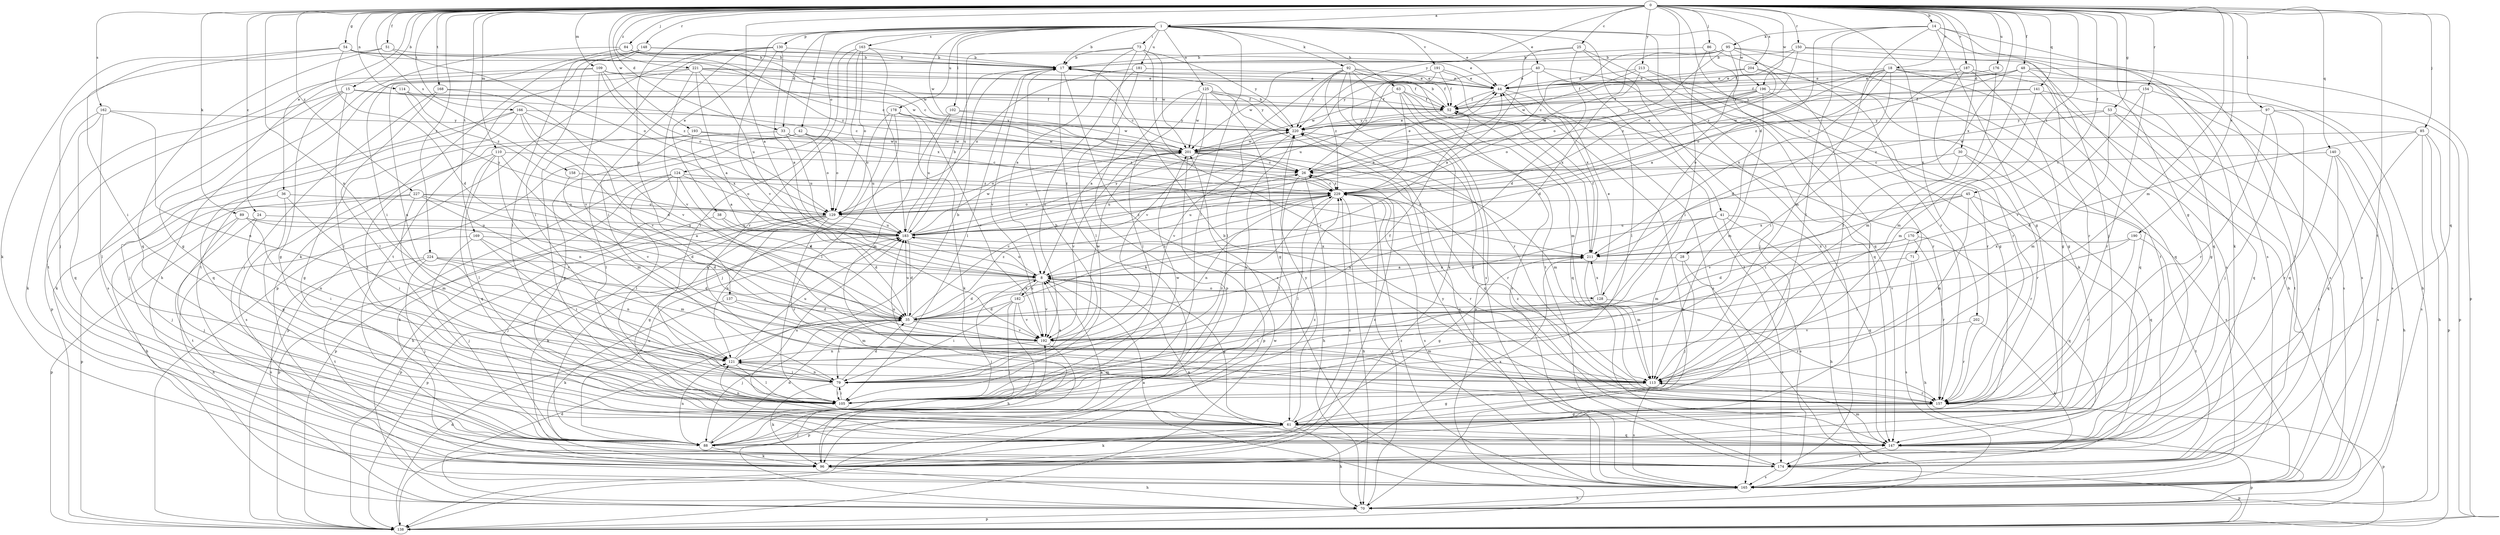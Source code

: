 strict digraph  {
0;
1;
8;
14;
15;
17;
18;
24;
25;
26;
28;
30;
33;
35;
36;
38;
40;
41;
42;
44;
45;
48;
51;
52;
53;
54;
61;
63;
70;
71;
73;
79;
84;
85;
86;
88;
89;
92;
95;
96;
97;
102;
105;
109;
110;
113;
114;
121;
124;
125;
128;
129;
130;
137;
138;
140;
141;
147;
148;
150;
154;
157;
158;
162;
163;
165;
166;
168;
169;
170;
174;
176;
178;
181;
182;
183;
187;
190;
191;
192;
193;
196;
201;
202;
204;
211;
213;
220;
221;
224;
227;
229;
0 -> 1  [label=a];
0 -> 8  [label=a];
0 -> 14  [label=b];
0 -> 15  [label=b];
0 -> 18  [label=c];
0 -> 24  [label=c];
0 -> 25  [label=c];
0 -> 28  [label=d];
0 -> 30  [label=d];
0 -> 33  [label=d];
0 -> 36  [label=e];
0 -> 45  [label=f];
0 -> 48  [label=f];
0 -> 51  [label=f];
0 -> 53  [label=g];
0 -> 54  [label=g];
0 -> 61  [label=g];
0 -> 71  [label=i];
0 -> 84  [label=j];
0 -> 85  [label=j];
0 -> 86  [label=j];
0 -> 89  [label=k];
0 -> 97  [label=l];
0 -> 109  [label=m];
0 -> 110  [label=m];
0 -> 113  [label=m];
0 -> 114  [label=n];
0 -> 121  [label=n];
0 -> 140  [label=q];
0 -> 141  [label=q];
0 -> 147  [label=q];
0 -> 148  [label=r];
0 -> 150  [label=r];
0 -> 154  [label=r];
0 -> 158  [label=s];
0 -> 162  [label=s];
0 -> 166  [label=t];
0 -> 168  [label=t];
0 -> 169  [label=t];
0 -> 170  [label=t];
0 -> 174  [label=t];
0 -> 176  [label=u];
0 -> 187  [label=v];
0 -> 190  [label=v];
0 -> 193  [label=w];
0 -> 196  [label=w];
0 -> 202  [label=x];
0 -> 204  [label=x];
0 -> 211  [label=x];
0 -> 213  [label=y];
0 -> 220  [label=y];
0 -> 221  [label=z];
0 -> 224  [label=z];
0 -> 227  [label=z];
1 -> 17  [label=b];
1 -> 33  [label=d];
1 -> 38  [label=e];
1 -> 40  [label=e];
1 -> 41  [label=e];
1 -> 42  [label=e];
1 -> 44  [label=e];
1 -> 63  [label=h];
1 -> 73  [label=i];
1 -> 92  [label=k];
1 -> 102  [label=l];
1 -> 105  [label=l];
1 -> 124  [label=o];
1 -> 125  [label=o];
1 -> 130  [label=p];
1 -> 137  [label=p];
1 -> 163  [label=s];
1 -> 174  [label=t];
1 -> 178  [label=u];
1 -> 181  [label=u];
1 -> 191  [label=v];
1 -> 196  [label=w];
1 -> 201  [label=w];
8 -> 35  [label=d];
8 -> 61  [label=g];
8 -> 88  [label=j];
8 -> 128  [label=o];
8 -> 182  [label=u];
8 -> 183  [label=u];
8 -> 192  [label=v];
14 -> 61  [label=g];
14 -> 88  [label=j];
14 -> 95  [label=k];
14 -> 96  [label=k];
14 -> 105  [label=l];
14 -> 113  [label=m];
14 -> 128  [label=o];
14 -> 165  [label=s];
15 -> 26  [label=c];
15 -> 52  [label=f];
15 -> 61  [label=g];
15 -> 105  [label=l];
15 -> 138  [label=p];
15 -> 165  [label=s];
17 -> 44  [label=e];
17 -> 96  [label=k];
17 -> 105  [label=l];
17 -> 165  [label=s];
17 -> 192  [label=v];
18 -> 26  [label=c];
18 -> 35  [label=d];
18 -> 44  [label=e];
18 -> 70  [label=h];
18 -> 129  [label=o];
18 -> 147  [label=q];
18 -> 165  [label=s];
18 -> 211  [label=x];
18 -> 220  [label=y];
24 -> 79  [label=i];
24 -> 174  [label=t];
24 -> 183  [label=u];
25 -> 8  [label=a];
25 -> 17  [label=b];
25 -> 35  [label=d];
25 -> 88  [label=j];
25 -> 147  [label=q];
26 -> 44  [label=e];
26 -> 70  [label=h];
26 -> 105  [label=l];
26 -> 183  [label=u];
26 -> 229  [label=z];
28 -> 8  [label=a];
28 -> 88  [label=j];
28 -> 165  [label=s];
30 -> 26  [label=c];
30 -> 79  [label=i];
30 -> 157  [label=r];
30 -> 165  [label=s];
33 -> 105  [label=l];
33 -> 129  [label=o];
33 -> 183  [label=u];
33 -> 201  [label=w];
35 -> 26  [label=c];
35 -> 79  [label=i];
35 -> 88  [label=j];
35 -> 113  [label=m];
35 -> 183  [label=u];
35 -> 192  [label=v];
35 -> 229  [label=z];
36 -> 61  [label=g];
36 -> 79  [label=i];
36 -> 129  [label=o];
36 -> 138  [label=p];
38 -> 35  [label=d];
38 -> 138  [label=p];
38 -> 183  [label=u];
40 -> 44  [label=e];
40 -> 105  [label=l];
40 -> 147  [label=q];
40 -> 174  [label=t];
40 -> 220  [label=y];
41 -> 35  [label=d];
41 -> 70  [label=h];
41 -> 113  [label=m];
41 -> 147  [label=q];
41 -> 165  [label=s];
41 -> 183  [label=u];
42 -> 61  [label=g];
42 -> 105  [label=l];
42 -> 129  [label=o];
42 -> 138  [label=p];
42 -> 183  [label=u];
42 -> 201  [label=w];
44 -> 52  [label=f];
44 -> 157  [label=r];
44 -> 165  [label=s];
45 -> 113  [label=m];
45 -> 129  [label=o];
45 -> 147  [label=q];
45 -> 157  [label=r];
45 -> 192  [label=v];
45 -> 211  [label=x];
48 -> 44  [label=e];
48 -> 52  [label=f];
48 -> 113  [label=m];
48 -> 138  [label=p];
48 -> 157  [label=r];
48 -> 165  [label=s];
48 -> 229  [label=z];
51 -> 17  [label=b];
51 -> 88  [label=j];
51 -> 129  [label=o];
51 -> 147  [label=q];
52 -> 17  [label=b];
52 -> 70  [label=h];
52 -> 147  [label=q];
52 -> 220  [label=y];
53 -> 113  [label=m];
53 -> 147  [label=q];
53 -> 174  [label=t];
53 -> 220  [label=y];
53 -> 229  [label=z];
54 -> 17  [label=b];
54 -> 26  [label=c];
54 -> 35  [label=d];
54 -> 79  [label=i];
54 -> 96  [label=k];
54 -> 201  [label=w];
61 -> 70  [label=h];
61 -> 88  [label=j];
61 -> 96  [label=k];
61 -> 121  [label=n];
61 -> 147  [label=q];
61 -> 183  [label=u];
61 -> 220  [label=y];
63 -> 52  [label=f];
63 -> 113  [label=m];
63 -> 138  [label=p];
63 -> 165  [label=s];
63 -> 201  [label=w];
63 -> 229  [label=z];
70 -> 35  [label=d];
70 -> 138  [label=p];
70 -> 229  [label=z];
71 -> 8  [label=a];
71 -> 70  [label=h];
71 -> 165  [label=s];
73 -> 8  [label=a];
73 -> 17  [label=b];
73 -> 138  [label=p];
73 -> 157  [label=r];
73 -> 183  [label=u];
73 -> 201  [label=w];
73 -> 220  [label=y];
79 -> 8  [label=a];
79 -> 17  [label=b];
79 -> 35  [label=d];
79 -> 96  [label=k];
79 -> 105  [label=l];
79 -> 121  [label=n];
79 -> 229  [label=z];
84 -> 17  [label=b];
84 -> 26  [label=c];
84 -> 70  [label=h];
84 -> 79  [label=i];
84 -> 229  [label=z];
85 -> 35  [label=d];
85 -> 70  [label=h];
85 -> 138  [label=p];
85 -> 147  [label=q];
85 -> 165  [label=s];
85 -> 201  [label=w];
86 -> 17  [label=b];
86 -> 79  [label=i];
86 -> 88  [label=j];
86 -> 157  [label=r];
88 -> 35  [label=d];
88 -> 96  [label=k];
88 -> 121  [label=n];
88 -> 183  [label=u];
88 -> 192  [label=v];
88 -> 229  [label=z];
89 -> 35  [label=d];
89 -> 88  [label=j];
89 -> 121  [label=n];
89 -> 138  [label=p];
89 -> 183  [label=u];
92 -> 44  [label=e];
92 -> 52  [label=f];
92 -> 96  [label=k];
92 -> 105  [label=l];
92 -> 165  [label=s];
92 -> 174  [label=t];
92 -> 201  [label=w];
92 -> 211  [label=x];
92 -> 220  [label=y];
92 -> 229  [label=z];
95 -> 8  [label=a];
95 -> 17  [label=b];
95 -> 26  [label=c];
95 -> 105  [label=l];
95 -> 129  [label=o];
95 -> 165  [label=s];
95 -> 174  [label=t];
95 -> 229  [label=z];
96 -> 8  [label=a];
96 -> 26  [label=c];
96 -> 70  [label=h];
96 -> 211  [label=x];
96 -> 229  [label=z];
97 -> 88  [label=j];
97 -> 138  [label=p];
97 -> 147  [label=q];
97 -> 157  [label=r];
97 -> 220  [label=y];
102 -> 113  [label=m];
102 -> 183  [label=u];
102 -> 201  [label=w];
102 -> 220  [label=y];
105 -> 79  [label=i];
105 -> 201  [label=w];
105 -> 220  [label=y];
109 -> 44  [label=e];
109 -> 61  [label=g];
109 -> 129  [label=o];
109 -> 174  [label=t];
109 -> 192  [label=v];
109 -> 201  [label=w];
109 -> 229  [label=z];
110 -> 26  [label=c];
110 -> 105  [label=l];
110 -> 113  [label=m];
110 -> 121  [label=n];
110 -> 147  [label=q];
110 -> 165  [label=s];
113 -> 61  [label=g];
113 -> 157  [label=r];
113 -> 165  [label=s];
113 -> 183  [label=u];
114 -> 52  [label=f];
114 -> 183  [label=u];
114 -> 229  [label=z];
121 -> 17  [label=b];
121 -> 52  [label=f];
121 -> 79  [label=i];
121 -> 105  [label=l];
121 -> 113  [label=m];
121 -> 183  [label=u];
124 -> 35  [label=d];
124 -> 70  [label=h];
124 -> 96  [label=k];
124 -> 105  [label=l];
124 -> 129  [label=o];
124 -> 138  [label=p];
124 -> 229  [label=z];
125 -> 8  [label=a];
125 -> 52  [label=f];
125 -> 61  [label=g];
125 -> 105  [label=l];
125 -> 157  [label=r];
125 -> 192  [label=v];
125 -> 201  [label=w];
125 -> 220  [label=y];
128 -> 44  [label=e];
128 -> 79  [label=i];
128 -> 157  [label=r];
128 -> 211  [label=x];
129 -> 61  [label=g];
129 -> 88  [label=j];
129 -> 96  [label=k];
129 -> 121  [label=n];
129 -> 138  [label=p];
129 -> 157  [label=r];
129 -> 183  [label=u];
130 -> 8  [label=a];
130 -> 17  [label=b];
130 -> 79  [label=i];
130 -> 105  [label=l];
130 -> 138  [label=p];
130 -> 192  [label=v];
137 -> 35  [label=d];
137 -> 96  [label=k];
137 -> 113  [label=m];
138 -> 35  [label=d];
138 -> 201  [label=w];
140 -> 26  [label=c];
140 -> 70  [label=h];
140 -> 157  [label=r];
140 -> 165  [label=s];
140 -> 174  [label=t];
141 -> 52  [label=f];
141 -> 61  [label=g];
141 -> 113  [label=m];
141 -> 165  [label=s];
141 -> 201  [label=w];
147 -> 113  [label=m];
147 -> 138  [label=p];
147 -> 174  [label=t];
148 -> 17  [label=b];
148 -> 44  [label=e];
148 -> 79  [label=i];
148 -> 96  [label=k];
148 -> 105  [label=l];
148 -> 174  [label=t];
150 -> 17  [label=b];
150 -> 52  [label=f];
150 -> 147  [label=q];
150 -> 174  [label=t];
150 -> 229  [label=z];
154 -> 52  [label=f];
154 -> 157  [label=r];
154 -> 165  [label=s];
154 -> 192  [label=v];
157 -> 17  [label=b];
157 -> 61  [label=g];
157 -> 138  [label=p];
157 -> 229  [label=z];
158 -> 192  [label=v];
158 -> 229  [label=z];
162 -> 96  [label=k];
162 -> 105  [label=l];
162 -> 121  [label=n];
162 -> 147  [label=q];
162 -> 220  [label=y];
163 -> 17  [label=b];
163 -> 105  [label=l];
163 -> 129  [label=o];
163 -> 157  [label=r];
163 -> 183  [label=u];
163 -> 211  [label=x];
165 -> 8  [label=a];
165 -> 70  [label=h];
165 -> 220  [label=y];
165 -> 229  [label=z];
166 -> 35  [label=d];
166 -> 88  [label=j];
166 -> 96  [label=k];
166 -> 147  [label=q];
166 -> 192  [label=v];
166 -> 211  [label=x];
166 -> 220  [label=y];
168 -> 52  [label=f];
168 -> 88  [label=j];
168 -> 105  [label=l];
168 -> 192  [label=v];
169 -> 70  [label=h];
169 -> 79  [label=i];
169 -> 88  [label=j];
169 -> 113  [label=m];
169 -> 211  [label=x];
170 -> 35  [label=d];
170 -> 79  [label=i];
170 -> 147  [label=q];
170 -> 157  [label=r];
170 -> 211  [label=x];
174 -> 8  [label=a];
174 -> 138  [label=p];
174 -> 165  [label=s];
174 -> 220  [label=y];
176 -> 44  [label=e];
176 -> 113  [label=m];
178 -> 88  [label=j];
178 -> 96  [label=k];
178 -> 105  [label=l];
178 -> 129  [label=o];
178 -> 192  [label=v];
178 -> 220  [label=y];
181 -> 44  [label=e];
181 -> 105  [label=l];
181 -> 129  [label=o];
181 -> 192  [label=v];
182 -> 8  [label=a];
182 -> 35  [label=d];
182 -> 70  [label=h];
182 -> 79  [label=i];
182 -> 88  [label=j];
182 -> 192  [label=v];
182 -> 229  [label=z];
183 -> 17  [label=b];
183 -> 35  [label=d];
183 -> 44  [label=e];
183 -> 138  [label=p];
183 -> 201  [label=w];
183 -> 211  [label=x];
183 -> 220  [label=y];
183 -> 229  [label=z];
187 -> 44  [label=e];
187 -> 61  [label=g];
187 -> 70  [label=h];
187 -> 79  [label=i];
187 -> 157  [label=r];
190 -> 157  [label=r];
190 -> 174  [label=t];
190 -> 192  [label=v];
190 -> 211  [label=x];
191 -> 26  [label=c];
191 -> 44  [label=e];
191 -> 52  [label=f];
191 -> 183  [label=u];
191 -> 211  [label=x];
192 -> 121  [label=n];
192 -> 138  [label=p];
192 -> 201  [label=w];
193 -> 8  [label=a];
193 -> 61  [label=g];
193 -> 201  [label=w];
193 -> 229  [label=z];
196 -> 52  [label=f];
196 -> 113  [label=m];
196 -> 129  [label=o];
196 -> 147  [label=q];
196 -> 157  [label=r];
196 -> 201  [label=w];
196 -> 220  [label=y];
201 -> 26  [label=c];
201 -> 44  [label=e];
201 -> 113  [label=m];
201 -> 129  [label=o];
201 -> 138  [label=p];
201 -> 157  [label=r];
201 -> 192  [label=v];
202 -> 96  [label=k];
202 -> 157  [label=r];
202 -> 192  [label=v];
204 -> 44  [label=e];
204 -> 52  [label=f];
204 -> 61  [label=g];
204 -> 229  [label=z];
211 -> 8  [label=a];
211 -> 52  [label=f];
211 -> 61  [label=g];
211 -> 113  [label=m];
213 -> 35  [label=d];
213 -> 44  [label=e];
213 -> 61  [label=g];
213 -> 96  [label=k];
213 -> 201  [label=w];
220 -> 17  [label=b];
220 -> 147  [label=q];
220 -> 192  [label=v];
220 -> 201  [label=w];
221 -> 8  [label=a];
221 -> 26  [label=c];
221 -> 44  [label=e];
221 -> 52  [label=f];
221 -> 121  [label=n];
221 -> 174  [label=t];
221 -> 183  [label=u];
221 -> 192  [label=v];
224 -> 8  [label=a];
224 -> 35  [label=d];
224 -> 88  [label=j];
224 -> 121  [label=n];
224 -> 165  [label=s];
224 -> 174  [label=t];
227 -> 8  [label=a];
227 -> 35  [label=d];
227 -> 70  [label=h];
227 -> 88  [label=j];
227 -> 113  [label=m];
227 -> 129  [label=o];
227 -> 192  [label=v];
229 -> 26  [label=c];
229 -> 70  [label=h];
229 -> 105  [label=l];
229 -> 121  [label=n];
229 -> 129  [label=o];
229 -> 157  [label=r];
229 -> 165  [label=s];
229 -> 183  [label=u];
}
